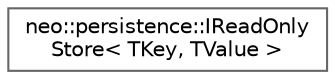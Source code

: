 digraph "Graphical Class Hierarchy"
{
 // LATEX_PDF_SIZE
  bgcolor="transparent";
  edge [fontname=Helvetica,fontsize=10,labelfontname=Helvetica,labelfontsize=10];
  node [fontname=Helvetica,fontsize=10,shape=box,height=0.2,width=0.4];
  rankdir="LR";
  Node0 [id="Node000000",label="neo::persistence::IReadOnly\lStore\< TKey, TValue \>",height=0.2,width=0.4,color="grey40", fillcolor="white", style="filled",URL="$classneo_1_1persistence_1_1_i_read_only_store.html",tooltip="Interface for read-only operations on a key-value store."];
}
